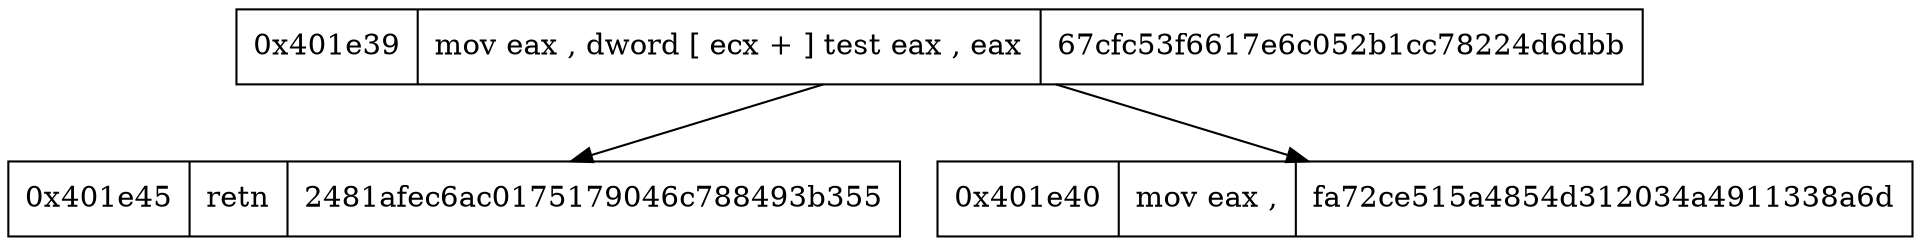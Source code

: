 digraph{
node [shape=record];
"0x401e39"[label="0x401e39|  mov eax ,  dword  [ ecx + ]
 test eax ,  eax
| 67cfc53f6617e6c052b1cc78224d6dbb"] "0x401e39" -> "0x401e45""0x401e39" -> "0x401e40""0x401e45"[label="0x401e45|  retn
| 2481afec6ac0175179046c788493b355"] "0x401e40"[label="0x401e40|  mov eax , 
| fa72ce515a4854d312034a4911338a6d"] }